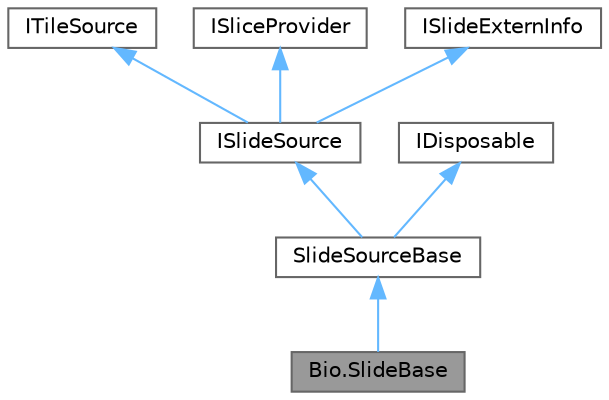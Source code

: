 digraph "Bio.SlideBase"
{
 // LATEX_PDF_SIZE
  bgcolor="transparent";
  edge [fontname=Helvetica,fontsize=10,labelfontname=Helvetica,labelfontsize=10];
  node [fontname=Helvetica,fontsize=10,shape=box,height=0.2,width=0.4];
  Node1 [id="Node000001",label="Bio.SlideBase",height=0.2,width=0.4,color="gray40", fillcolor="grey60", style="filled", fontcolor="black",tooltip=" "];
  Node2 -> Node1 [id="edge1_Node000001_Node000002",dir="back",color="steelblue1",style="solid",tooltip=" "];
  Node2 [id="Node000002",label="SlideSourceBase",height=0.2,width=0.4,color="gray40", fillcolor="white", style="filled",URL="$class_bio_1_1_slide_source_base.html",tooltip=" "];
  Node3 -> Node2 [id="edge2_Node000002_Node000003",dir="back",color="steelblue1",style="solid",tooltip=" "];
  Node3 [id="Node000003",label="ISlideSource",height=0.2,width=0.4,color="gray40", fillcolor="white", style="filled",URL="$interface_bio_1_1_i_slide_source.html",tooltip=" "];
  Node4 -> Node3 [id="edge3_Node000003_Node000004",dir="back",color="steelblue1",style="solid",tooltip=" "];
  Node4 [id="Node000004",label="ITileSource",height=0.2,width=0.4,color="gray40", fillcolor="white", style="filled",tooltip=" "];
  Node5 -> Node3 [id="edge4_Node000003_Node000005",dir="back",color="steelblue1",style="solid",tooltip=" "];
  Node5 [id="Node000005",label="ISliceProvider",height=0.2,width=0.4,color="gray40", fillcolor="white", style="filled",URL="$interface_bio_1_1_i_slice_provider.html",tooltip=" "];
  Node6 -> Node3 [id="edge5_Node000003_Node000006",dir="back",color="steelblue1",style="solid",tooltip=" "];
  Node6 [id="Node000006",label="ISlideExternInfo",height=0.2,width=0.4,color="gray40", fillcolor="white", style="filled",URL="$interface_bio_1_1_i_slide_extern_info.html",tooltip=" "];
  Node7 -> Node2 [id="edge6_Node000002_Node000007",dir="back",color="steelblue1",style="solid",tooltip=" "];
  Node7 [id="Node000007",label="IDisposable",height=0.2,width=0.4,color="gray40", fillcolor="white", style="filled",tooltip=" "];
}
